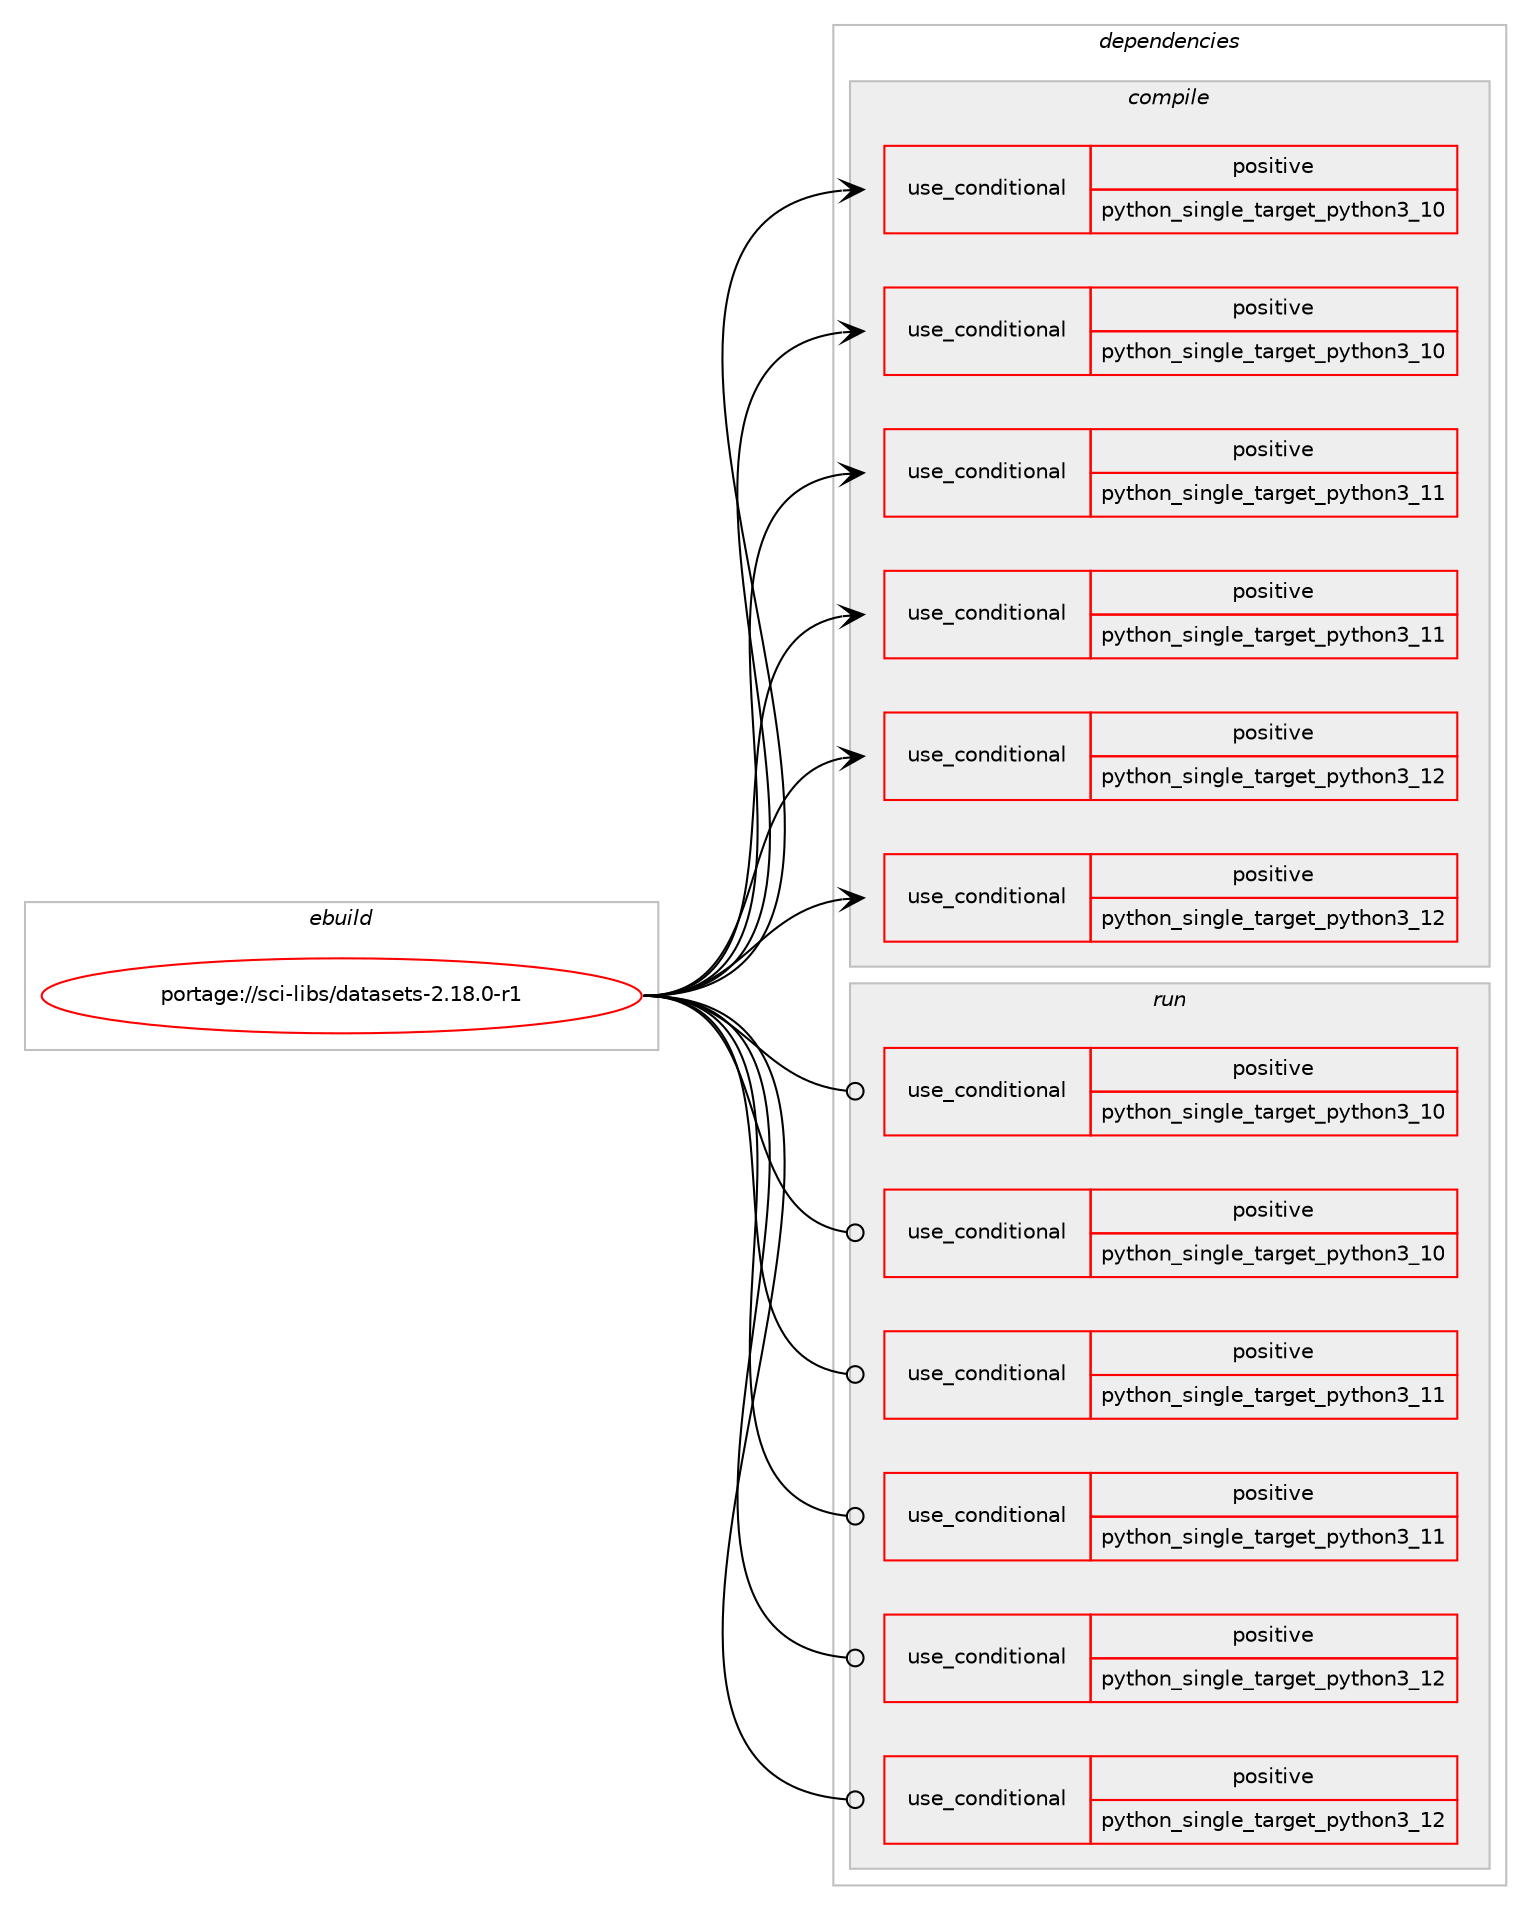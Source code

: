digraph prolog {

# *************
# Graph options
# *************

newrank=true;
concentrate=true;
compound=true;
graph [rankdir=LR,fontname=Helvetica,fontsize=10,ranksep=1.5];#, ranksep=2.5, nodesep=0.2];
edge  [arrowhead=vee];
node  [fontname=Helvetica,fontsize=10];

# **********
# The ebuild
# **********

subgraph cluster_leftcol {
color=gray;
rank=same;
label=<<i>ebuild</i>>;
id [label="portage://sci-libs/datasets-2.18.0-r1", color=red, width=4, href="../sci-libs/datasets-2.18.0-r1.svg"];
}

# ****************
# The dependencies
# ****************

subgraph cluster_midcol {
color=gray;
label=<<i>dependencies</i>>;
subgraph cluster_compile {
fillcolor="#eeeeee";
style=filled;
label=<<i>compile</i>>;
subgraph cond103122 {
dependency200751 [label=<<TABLE BORDER="0" CELLBORDER="1" CELLSPACING="0" CELLPADDING="4"><TR><TD ROWSPAN="3" CELLPADDING="10">use_conditional</TD></TR><TR><TD>positive</TD></TR><TR><TD>python_single_target_python3_10</TD></TR></TABLE>>, shape=none, color=red];
# *** BEGIN UNKNOWN DEPENDENCY TYPE (TODO) ***
# dependency200751 -> package_dependency(portage://sci-libs/datasets-2.18.0-r1,install,no,dev-lang,python,none,[,,],[slot(3.10)],[])
# *** END UNKNOWN DEPENDENCY TYPE (TODO) ***

}
id:e -> dependency200751:w [weight=20,style="solid",arrowhead="vee"];
subgraph cond103123 {
dependency200752 [label=<<TABLE BORDER="0" CELLBORDER="1" CELLSPACING="0" CELLPADDING="4"><TR><TD ROWSPAN="3" CELLPADDING="10">use_conditional</TD></TR><TR><TD>positive</TD></TR><TR><TD>python_single_target_python3_10</TD></TR></TABLE>>, shape=none, color=red];
# *** BEGIN UNKNOWN DEPENDENCY TYPE (TODO) ***
# dependency200752 -> package_dependency(portage://sci-libs/datasets-2.18.0-r1,install,no,dev-python,absl-py,none,[,,],[],[use(enable(python_targets_python3_10),negative)])
# *** END UNKNOWN DEPENDENCY TYPE (TODO) ***

# *** BEGIN UNKNOWN DEPENDENCY TYPE (TODO) ***
# dependency200752 -> package_dependency(portage://sci-libs/datasets-2.18.0-r1,install,no,dev-python,aiohttp,none,[,,],[],[use(enable(python_targets_python3_10),negative)])
# *** END UNKNOWN DEPENDENCY TYPE (TODO) ***

# *** BEGIN UNKNOWN DEPENDENCY TYPE (TODO) ***
# dependency200752 -> package_dependency(portage://sci-libs/datasets-2.18.0-r1,install,no,dev-python,dill,none,[,,],[],[use(enable(python_targets_python3_10),negative)])
# *** END UNKNOWN DEPENDENCY TYPE (TODO) ***

# *** BEGIN UNKNOWN DEPENDENCY TYPE (TODO) ***
# dependency200752 -> package_dependency(portage://sci-libs/datasets-2.18.0-r1,install,no,dev-python,filelock,none,[,,],[],[use(enable(python_targets_python3_10),negative)])
# *** END UNKNOWN DEPENDENCY TYPE (TODO) ***

# *** BEGIN UNKNOWN DEPENDENCY TYPE (TODO) ***
# dependency200752 -> package_dependency(portage://sci-libs/datasets-2.18.0-r1,install,no,dev-python,fsspec,none,[,,],[],[use(enable(python_targets_python3_10),negative)])
# *** END UNKNOWN DEPENDENCY TYPE (TODO) ***

# *** BEGIN UNKNOWN DEPENDENCY TYPE (TODO) ***
# dependency200752 -> package_dependency(portage://sci-libs/datasets-2.18.0-r1,install,no,dev-python,multiprocess,none,[,,],[],[use(enable(python_targets_python3_10),negative)])
# *** END UNKNOWN DEPENDENCY TYPE (TODO) ***

# *** BEGIN UNKNOWN DEPENDENCY TYPE (TODO) ***
# dependency200752 -> package_dependency(portage://sci-libs/datasets-2.18.0-r1,install,no,dev-python,numpy,none,[,,],[],[use(enable(python_targets_python3_10),negative)])
# *** END UNKNOWN DEPENDENCY TYPE (TODO) ***

# *** BEGIN UNKNOWN DEPENDENCY TYPE (TODO) ***
# dependency200752 -> package_dependency(portage://sci-libs/datasets-2.18.0-r1,install,no,dev-python,packaging,none,[,,],[],[use(enable(python_targets_python3_10),negative)])
# *** END UNKNOWN DEPENDENCY TYPE (TODO) ***

# *** BEGIN UNKNOWN DEPENDENCY TYPE (TODO) ***
# dependency200752 -> package_dependency(portage://sci-libs/datasets-2.18.0-r1,install,no,dev-python,pandas,none,[,,],[],[use(enable(python_targets_python3_10),negative)])
# *** END UNKNOWN DEPENDENCY TYPE (TODO) ***

# *** BEGIN UNKNOWN DEPENDENCY TYPE (TODO) ***
# dependency200752 -> package_dependency(portage://sci-libs/datasets-2.18.0-r1,install,no,dev-python,pyarrow,none,[,,],[],[use(enable(python_targets_python3_10),negative),use(enable(parquet),none),use(enable(snappy),none)])
# *** END UNKNOWN DEPENDENCY TYPE (TODO) ***

# *** BEGIN UNKNOWN DEPENDENCY TYPE (TODO) ***
# dependency200752 -> package_dependency(portage://sci-libs/datasets-2.18.0-r1,install,no,dev-python,pyyaml,none,[,,],[],[use(enable(python_targets_python3_10),negative)])
# *** END UNKNOWN DEPENDENCY TYPE (TODO) ***

# *** BEGIN UNKNOWN DEPENDENCY TYPE (TODO) ***
# dependency200752 -> package_dependency(portage://sci-libs/datasets-2.18.0-r1,install,no,dev-python,requests,none,[,,],[],[use(enable(python_targets_python3_10),negative)])
# *** END UNKNOWN DEPENDENCY TYPE (TODO) ***

# *** BEGIN UNKNOWN DEPENDENCY TYPE (TODO) ***
# dependency200752 -> package_dependency(portage://sci-libs/datasets-2.18.0-r1,install,no,dev-python,scikit-learn,none,[,,],[],[use(enable(python_targets_python3_10),negative)])
# *** END UNKNOWN DEPENDENCY TYPE (TODO) ***

# *** BEGIN UNKNOWN DEPENDENCY TYPE (TODO) ***
# dependency200752 -> package_dependency(portage://sci-libs/datasets-2.18.0-r1,install,no,dev-python,tqdm,none,[,,],[],[use(enable(python_targets_python3_10),negative)])
# *** END UNKNOWN DEPENDENCY TYPE (TODO) ***

# *** BEGIN UNKNOWN DEPENDENCY TYPE (TODO) ***
# dependency200752 -> package_dependency(portage://sci-libs/datasets-2.18.0-r1,install,no,dev-python,xxhash,none,[,,],[],[use(enable(python_targets_python3_10),negative)])
# *** END UNKNOWN DEPENDENCY TYPE (TODO) ***

# *** BEGIN UNKNOWN DEPENDENCY TYPE (TODO) ***
# dependency200752 -> package_dependency(portage://sci-libs/datasets-2.18.0-r1,install,no,dev-python,zstandard,none,[,,],[],[use(enable(python_targets_python3_10),negative)])
# *** END UNKNOWN DEPENDENCY TYPE (TODO) ***

# *** BEGIN UNKNOWN DEPENDENCY TYPE (TODO) ***
# dependency200752 -> package_dependency(portage://sci-libs/datasets-2.18.0-r1,install,no,sci-libs,huggingface_hub,none,[,,],[],[use(enable(python_targets_python3_10),negative)])
# *** END UNKNOWN DEPENDENCY TYPE (TODO) ***

}
id:e -> dependency200752:w [weight=20,style="solid",arrowhead="vee"];
subgraph cond103124 {
dependency200753 [label=<<TABLE BORDER="0" CELLBORDER="1" CELLSPACING="0" CELLPADDING="4"><TR><TD ROWSPAN="3" CELLPADDING="10">use_conditional</TD></TR><TR><TD>positive</TD></TR><TR><TD>python_single_target_python3_11</TD></TR></TABLE>>, shape=none, color=red];
# *** BEGIN UNKNOWN DEPENDENCY TYPE (TODO) ***
# dependency200753 -> package_dependency(portage://sci-libs/datasets-2.18.0-r1,install,no,dev-lang,python,none,[,,],[slot(3.11)],[])
# *** END UNKNOWN DEPENDENCY TYPE (TODO) ***

}
id:e -> dependency200753:w [weight=20,style="solid",arrowhead="vee"];
subgraph cond103125 {
dependency200754 [label=<<TABLE BORDER="0" CELLBORDER="1" CELLSPACING="0" CELLPADDING="4"><TR><TD ROWSPAN="3" CELLPADDING="10">use_conditional</TD></TR><TR><TD>positive</TD></TR><TR><TD>python_single_target_python3_11</TD></TR></TABLE>>, shape=none, color=red];
# *** BEGIN UNKNOWN DEPENDENCY TYPE (TODO) ***
# dependency200754 -> package_dependency(portage://sci-libs/datasets-2.18.0-r1,install,no,dev-python,absl-py,none,[,,],[],[use(enable(python_targets_python3_11),negative)])
# *** END UNKNOWN DEPENDENCY TYPE (TODO) ***

# *** BEGIN UNKNOWN DEPENDENCY TYPE (TODO) ***
# dependency200754 -> package_dependency(portage://sci-libs/datasets-2.18.0-r1,install,no,dev-python,aiohttp,none,[,,],[],[use(enable(python_targets_python3_11),negative)])
# *** END UNKNOWN DEPENDENCY TYPE (TODO) ***

# *** BEGIN UNKNOWN DEPENDENCY TYPE (TODO) ***
# dependency200754 -> package_dependency(portage://sci-libs/datasets-2.18.0-r1,install,no,dev-python,dill,none,[,,],[],[use(enable(python_targets_python3_11),negative)])
# *** END UNKNOWN DEPENDENCY TYPE (TODO) ***

# *** BEGIN UNKNOWN DEPENDENCY TYPE (TODO) ***
# dependency200754 -> package_dependency(portage://sci-libs/datasets-2.18.0-r1,install,no,dev-python,filelock,none,[,,],[],[use(enable(python_targets_python3_11),negative)])
# *** END UNKNOWN DEPENDENCY TYPE (TODO) ***

# *** BEGIN UNKNOWN DEPENDENCY TYPE (TODO) ***
# dependency200754 -> package_dependency(portage://sci-libs/datasets-2.18.0-r1,install,no,dev-python,fsspec,none,[,,],[],[use(enable(python_targets_python3_11),negative)])
# *** END UNKNOWN DEPENDENCY TYPE (TODO) ***

# *** BEGIN UNKNOWN DEPENDENCY TYPE (TODO) ***
# dependency200754 -> package_dependency(portage://sci-libs/datasets-2.18.0-r1,install,no,dev-python,multiprocess,none,[,,],[],[use(enable(python_targets_python3_11),negative)])
# *** END UNKNOWN DEPENDENCY TYPE (TODO) ***

# *** BEGIN UNKNOWN DEPENDENCY TYPE (TODO) ***
# dependency200754 -> package_dependency(portage://sci-libs/datasets-2.18.0-r1,install,no,dev-python,numpy,none,[,,],[],[use(enable(python_targets_python3_11),negative)])
# *** END UNKNOWN DEPENDENCY TYPE (TODO) ***

# *** BEGIN UNKNOWN DEPENDENCY TYPE (TODO) ***
# dependency200754 -> package_dependency(portage://sci-libs/datasets-2.18.0-r1,install,no,dev-python,packaging,none,[,,],[],[use(enable(python_targets_python3_11),negative)])
# *** END UNKNOWN DEPENDENCY TYPE (TODO) ***

# *** BEGIN UNKNOWN DEPENDENCY TYPE (TODO) ***
# dependency200754 -> package_dependency(portage://sci-libs/datasets-2.18.0-r1,install,no,dev-python,pandas,none,[,,],[],[use(enable(python_targets_python3_11),negative)])
# *** END UNKNOWN DEPENDENCY TYPE (TODO) ***

# *** BEGIN UNKNOWN DEPENDENCY TYPE (TODO) ***
# dependency200754 -> package_dependency(portage://sci-libs/datasets-2.18.0-r1,install,no,dev-python,pyarrow,none,[,,],[],[use(enable(python_targets_python3_11),negative),use(enable(parquet),none),use(enable(snappy),none)])
# *** END UNKNOWN DEPENDENCY TYPE (TODO) ***

# *** BEGIN UNKNOWN DEPENDENCY TYPE (TODO) ***
# dependency200754 -> package_dependency(portage://sci-libs/datasets-2.18.0-r1,install,no,dev-python,pyyaml,none,[,,],[],[use(enable(python_targets_python3_11),negative)])
# *** END UNKNOWN DEPENDENCY TYPE (TODO) ***

# *** BEGIN UNKNOWN DEPENDENCY TYPE (TODO) ***
# dependency200754 -> package_dependency(portage://sci-libs/datasets-2.18.0-r1,install,no,dev-python,requests,none,[,,],[],[use(enable(python_targets_python3_11),negative)])
# *** END UNKNOWN DEPENDENCY TYPE (TODO) ***

# *** BEGIN UNKNOWN DEPENDENCY TYPE (TODO) ***
# dependency200754 -> package_dependency(portage://sci-libs/datasets-2.18.0-r1,install,no,dev-python,scikit-learn,none,[,,],[],[use(enable(python_targets_python3_11),negative)])
# *** END UNKNOWN DEPENDENCY TYPE (TODO) ***

# *** BEGIN UNKNOWN DEPENDENCY TYPE (TODO) ***
# dependency200754 -> package_dependency(portage://sci-libs/datasets-2.18.0-r1,install,no,dev-python,tqdm,none,[,,],[],[use(enable(python_targets_python3_11),negative)])
# *** END UNKNOWN DEPENDENCY TYPE (TODO) ***

# *** BEGIN UNKNOWN DEPENDENCY TYPE (TODO) ***
# dependency200754 -> package_dependency(portage://sci-libs/datasets-2.18.0-r1,install,no,dev-python,xxhash,none,[,,],[],[use(enable(python_targets_python3_11),negative)])
# *** END UNKNOWN DEPENDENCY TYPE (TODO) ***

# *** BEGIN UNKNOWN DEPENDENCY TYPE (TODO) ***
# dependency200754 -> package_dependency(portage://sci-libs/datasets-2.18.0-r1,install,no,dev-python,zstandard,none,[,,],[],[use(enable(python_targets_python3_11),negative)])
# *** END UNKNOWN DEPENDENCY TYPE (TODO) ***

# *** BEGIN UNKNOWN DEPENDENCY TYPE (TODO) ***
# dependency200754 -> package_dependency(portage://sci-libs/datasets-2.18.0-r1,install,no,sci-libs,huggingface_hub,none,[,,],[],[use(enable(python_targets_python3_11),negative)])
# *** END UNKNOWN DEPENDENCY TYPE (TODO) ***

}
id:e -> dependency200754:w [weight=20,style="solid",arrowhead="vee"];
subgraph cond103126 {
dependency200755 [label=<<TABLE BORDER="0" CELLBORDER="1" CELLSPACING="0" CELLPADDING="4"><TR><TD ROWSPAN="3" CELLPADDING="10">use_conditional</TD></TR><TR><TD>positive</TD></TR><TR><TD>python_single_target_python3_12</TD></TR></TABLE>>, shape=none, color=red];
# *** BEGIN UNKNOWN DEPENDENCY TYPE (TODO) ***
# dependency200755 -> package_dependency(portage://sci-libs/datasets-2.18.0-r1,install,no,dev-lang,python,none,[,,],[slot(3.12)],[])
# *** END UNKNOWN DEPENDENCY TYPE (TODO) ***

}
id:e -> dependency200755:w [weight=20,style="solid",arrowhead="vee"];
subgraph cond103127 {
dependency200756 [label=<<TABLE BORDER="0" CELLBORDER="1" CELLSPACING="0" CELLPADDING="4"><TR><TD ROWSPAN="3" CELLPADDING="10">use_conditional</TD></TR><TR><TD>positive</TD></TR><TR><TD>python_single_target_python3_12</TD></TR></TABLE>>, shape=none, color=red];
# *** BEGIN UNKNOWN DEPENDENCY TYPE (TODO) ***
# dependency200756 -> package_dependency(portage://sci-libs/datasets-2.18.0-r1,install,no,dev-python,absl-py,none,[,,],[],[use(enable(python_targets_python3_12),negative)])
# *** END UNKNOWN DEPENDENCY TYPE (TODO) ***

# *** BEGIN UNKNOWN DEPENDENCY TYPE (TODO) ***
# dependency200756 -> package_dependency(portage://sci-libs/datasets-2.18.0-r1,install,no,dev-python,aiohttp,none,[,,],[],[use(enable(python_targets_python3_12),negative)])
# *** END UNKNOWN DEPENDENCY TYPE (TODO) ***

# *** BEGIN UNKNOWN DEPENDENCY TYPE (TODO) ***
# dependency200756 -> package_dependency(portage://sci-libs/datasets-2.18.0-r1,install,no,dev-python,dill,none,[,,],[],[use(enable(python_targets_python3_12),negative)])
# *** END UNKNOWN DEPENDENCY TYPE (TODO) ***

# *** BEGIN UNKNOWN DEPENDENCY TYPE (TODO) ***
# dependency200756 -> package_dependency(portage://sci-libs/datasets-2.18.0-r1,install,no,dev-python,filelock,none,[,,],[],[use(enable(python_targets_python3_12),negative)])
# *** END UNKNOWN DEPENDENCY TYPE (TODO) ***

# *** BEGIN UNKNOWN DEPENDENCY TYPE (TODO) ***
# dependency200756 -> package_dependency(portage://sci-libs/datasets-2.18.0-r1,install,no,dev-python,fsspec,none,[,,],[],[use(enable(python_targets_python3_12),negative)])
# *** END UNKNOWN DEPENDENCY TYPE (TODO) ***

# *** BEGIN UNKNOWN DEPENDENCY TYPE (TODO) ***
# dependency200756 -> package_dependency(portage://sci-libs/datasets-2.18.0-r1,install,no,dev-python,multiprocess,none,[,,],[],[use(enable(python_targets_python3_12),negative)])
# *** END UNKNOWN DEPENDENCY TYPE (TODO) ***

# *** BEGIN UNKNOWN DEPENDENCY TYPE (TODO) ***
# dependency200756 -> package_dependency(portage://sci-libs/datasets-2.18.0-r1,install,no,dev-python,numpy,none,[,,],[],[use(enable(python_targets_python3_12),negative)])
# *** END UNKNOWN DEPENDENCY TYPE (TODO) ***

# *** BEGIN UNKNOWN DEPENDENCY TYPE (TODO) ***
# dependency200756 -> package_dependency(portage://sci-libs/datasets-2.18.0-r1,install,no,dev-python,packaging,none,[,,],[],[use(enable(python_targets_python3_12),negative)])
# *** END UNKNOWN DEPENDENCY TYPE (TODO) ***

# *** BEGIN UNKNOWN DEPENDENCY TYPE (TODO) ***
# dependency200756 -> package_dependency(portage://sci-libs/datasets-2.18.0-r1,install,no,dev-python,pandas,none,[,,],[],[use(enable(python_targets_python3_12),negative)])
# *** END UNKNOWN DEPENDENCY TYPE (TODO) ***

# *** BEGIN UNKNOWN DEPENDENCY TYPE (TODO) ***
# dependency200756 -> package_dependency(portage://sci-libs/datasets-2.18.0-r1,install,no,dev-python,pyarrow,none,[,,],[],[use(enable(python_targets_python3_12),negative),use(enable(parquet),none),use(enable(snappy),none)])
# *** END UNKNOWN DEPENDENCY TYPE (TODO) ***

# *** BEGIN UNKNOWN DEPENDENCY TYPE (TODO) ***
# dependency200756 -> package_dependency(portage://sci-libs/datasets-2.18.0-r1,install,no,dev-python,pyyaml,none,[,,],[],[use(enable(python_targets_python3_12),negative)])
# *** END UNKNOWN DEPENDENCY TYPE (TODO) ***

# *** BEGIN UNKNOWN DEPENDENCY TYPE (TODO) ***
# dependency200756 -> package_dependency(portage://sci-libs/datasets-2.18.0-r1,install,no,dev-python,requests,none,[,,],[],[use(enable(python_targets_python3_12),negative)])
# *** END UNKNOWN DEPENDENCY TYPE (TODO) ***

# *** BEGIN UNKNOWN DEPENDENCY TYPE (TODO) ***
# dependency200756 -> package_dependency(portage://sci-libs/datasets-2.18.0-r1,install,no,dev-python,scikit-learn,none,[,,],[],[use(enable(python_targets_python3_12),negative)])
# *** END UNKNOWN DEPENDENCY TYPE (TODO) ***

# *** BEGIN UNKNOWN DEPENDENCY TYPE (TODO) ***
# dependency200756 -> package_dependency(portage://sci-libs/datasets-2.18.0-r1,install,no,dev-python,tqdm,none,[,,],[],[use(enable(python_targets_python3_12),negative)])
# *** END UNKNOWN DEPENDENCY TYPE (TODO) ***

# *** BEGIN UNKNOWN DEPENDENCY TYPE (TODO) ***
# dependency200756 -> package_dependency(portage://sci-libs/datasets-2.18.0-r1,install,no,dev-python,xxhash,none,[,,],[],[use(enable(python_targets_python3_12),negative)])
# *** END UNKNOWN DEPENDENCY TYPE (TODO) ***

# *** BEGIN UNKNOWN DEPENDENCY TYPE (TODO) ***
# dependency200756 -> package_dependency(portage://sci-libs/datasets-2.18.0-r1,install,no,dev-python,zstandard,none,[,,],[],[use(enable(python_targets_python3_12),negative)])
# *** END UNKNOWN DEPENDENCY TYPE (TODO) ***

# *** BEGIN UNKNOWN DEPENDENCY TYPE (TODO) ***
# dependency200756 -> package_dependency(portage://sci-libs/datasets-2.18.0-r1,install,no,sci-libs,huggingface_hub,none,[,,],[],[use(enable(python_targets_python3_12),negative)])
# *** END UNKNOWN DEPENDENCY TYPE (TODO) ***

}
id:e -> dependency200756:w [weight=20,style="solid",arrowhead="vee"];
# *** BEGIN UNKNOWN DEPENDENCY TYPE (TODO) ***
# id -> package_dependency(portage://sci-libs/datasets-2.18.0-r1,install,no,sci-libs,caffe2,none,[,,],[],[use(optenable(python_single_target_python3_10),negative),use(optenable(python_single_target_python3_11),negative),use(optenable(python_single_target_python3_12),negative),use(enable(numpy),none)])
# *** END UNKNOWN DEPENDENCY TYPE (TODO) ***

# *** BEGIN UNKNOWN DEPENDENCY TYPE (TODO) ***
# id -> package_dependency(portage://sci-libs/datasets-2.18.0-r1,install,no,sci-libs,pytorch,none,[,,],[],[use(optenable(python_single_target_python3_10),negative),use(optenable(python_single_target_python3_11),negative),use(optenable(python_single_target_python3_12),negative)])
# *** END UNKNOWN DEPENDENCY TYPE (TODO) ***

}
subgraph cluster_compileandrun {
fillcolor="#eeeeee";
style=filled;
label=<<i>compile and run</i>>;
}
subgraph cluster_run {
fillcolor="#eeeeee";
style=filled;
label=<<i>run</i>>;
subgraph cond103128 {
dependency200757 [label=<<TABLE BORDER="0" CELLBORDER="1" CELLSPACING="0" CELLPADDING="4"><TR><TD ROWSPAN="3" CELLPADDING="10">use_conditional</TD></TR><TR><TD>positive</TD></TR><TR><TD>python_single_target_python3_10</TD></TR></TABLE>>, shape=none, color=red];
# *** BEGIN UNKNOWN DEPENDENCY TYPE (TODO) ***
# dependency200757 -> package_dependency(portage://sci-libs/datasets-2.18.0-r1,run,no,dev-lang,python,none,[,,],[slot(3.10)],[])
# *** END UNKNOWN DEPENDENCY TYPE (TODO) ***

}
id:e -> dependency200757:w [weight=20,style="solid",arrowhead="odot"];
subgraph cond103129 {
dependency200758 [label=<<TABLE BORDER="0" CELLBORDER="1" CELLSPACING="0" CELLPADDING="4"><TR><TD ROWSPAN="3" CELLPADDING="10">use_conditional</TD></TR><TR><TD>positive</TD></TR><TR><TD>python_single_target_python3_10</TD></TR></TABLE>>, shape=none, color=red];
# *** BEGIN UNKNOWN DEPENDENCY TYPE (TODO) ***
# dependency200758 -> package_dependency(portage://sci-libs/datasets-2.18.0-r1,run,no,dev-python,absl-py,none,[,,],[],[use(enable(python_targets_python3_10),negative)])
# *** END UNKNOWN DEPENDENCY TYPE (TODO) ***

# *** BEGIN UNKNOWN DEPENDENCY TYPE (TODO) ***
# dependency200758 -> package_dependency(portage://sci-libs/datasets-2.18.0-r1,run,no,dev-python,aiohttp,none,[,,],[],[use(enable(python_targets_python3_10),negative)])
# *** END UNKNOWN DEPENDENCY TYPE (TODO) ***

# *** BEGIN UNKNOWN DEPENDENCY TYPE (TODO) ***
# dependency200758 -> package_dependency(portage://sci-libs/datasets-2.18.0-r1,run,no,dev-python,dill,none,[,,],[],[use(enable(python_targets_python3_10),negative)])
# *** END UNKNOWN DEPENDENCY TYPE (TODO) ***

# *** BEGIN UNKNOWN DEPENDENCY TYPE (TODO) ***
# dependency200758 -> package_dependency(portage://sci-libs/datasets-2.18.0-r1,run,no,dev-python,filelock,none,[,,],[],[use(enable(python_targets_python3_10),negative)])
# *** END UNKNOWN DEPENDENCY TYPE (TODO) ***

# *** BEGIN UNKNOWN DEPENDENCY TYPE (TODO) ***
# dependency200758 -> package_dependency(portage://sci-libs/datasets-2.18.0-r1,run,no,dev-python,fsspec,none,[,,],[],[use(enable(python_targets_python3_10),negative)])
# *** END UNKNOWN DEPENDENCY TYPE (TODO) ***

# *** BEGIN UNKNOWN DEPENDENCY TYPE (TODO) ***
# dependency200758 -> package_dependency(portage://sci-libs/datasets-2.18.0-r1,run,no,dev-python,multiprocess,none,[,,],[],[use(enable(python_targets_python3_10),negative)])
# *** END UNKNOWN DEPENDENCY TYPE (TODO) ***

# *** BEGIN UNKNOWN DEPENDENCY TYPE (TODO) ***
# dependency200758 -> package_dependency(portage://sci-libs/datasets-2.18.0-r1,run,no,dev-python,numpy,none,[,,],[],[use(enable(python_targets_python3_10),negative)])
# *** END UNKNOWN DEPENDENCY TYPE (TODO) ***

# *** BEGIN UNKNOWN DEPENDENCY TYPE (TODO) ***
# dependency200758 -> package_dependency(portage://sci-libs/datasets-2.18.0-r1,run,no,dev-python,packaging,none,[,,],[],[use(enable(python_targets_python3_10),negative)])
# *** END UNKNOWN DEPENDENCY TYPE (TODO) ***

# *** BEGIN UNKNOWN DEPENDENCY TYPE (TODO) ***
# dependency200758 -> package_dependency(portage://sci-libs/datasets-2.18.0-r1,run,no,dev-python,pandas,none,[,,],[],[use(enable(python_targets_python3_10),negative)])
# *** END UNKNOWN DEPENDENCY TYPE (TODO) ***

# *** BEGIN UNKNOWN DEPENDENCY TYPE (TODO) ***
# dependency200758 -> package_dependency(portage://sci-libs/datasets-2.18.0-r1,run,no,dev-python,pyarrow,none,[,,],[],[use(enable(python_targets_python3_10),negative),use(enable(parquet),none),use(enable(snappy),none)])
# *** END UNKNOWN DEPENDENCY TYPE (TODO) ***

# *** BEGIN UNKNOWN DEPENDENCY TYPE (TODO) ***
# dependency200758 -> package_dependency(portage://sci-libs/datasets-2.18.0-r1,run,no,dev-python,pyyaml,none,[,,],[],[use(enable(python_targets_python3_10),negative)])
# *** END UNKNOWN DEPENDENCY TYPE (TODO) ***

# *** BEGIN UNKNOWN DEPENDENCY TYPE (TODO) ***
# dependency200758 -> package_dependency(portage://sci-libs/datasets-2.18.0-r1,run,no,dev-python,requests,none,[,,],[],[use(enable(python_targets_python3_10),negative)])
# *** END UNKNOWN DEPENDENCY TYPE (TODO) ***

# *** BEGIN UNKNOWN DEPENDENCY TYPE (TODO) ***
# dependency200758 -> package_dependency(portage://sci-libs/datasets-2.18.0-r1,run,no,dev-python,scikit-learn,none,[,,],[],[use(enable(python_targets_python3_10),negative)])
# *** END UNKNOWN DEPENDENCY TYPE (TODO) ***

# *** BEGIN UNKNOWN DEPENDENCY TYPE (TODO) ***
# dependency200758 -> package_dependency(portage://sci-libs/datasets-2.18.0-r1,run,no,dev-python,tqdm,none,[,,],[],[use(enable(python_targets_python3_10),negative)])
# *** END UNKNOWN DEPENDENCY TYPE (TODO) ***

# *** BEGIN UNKNOWN DEPENDENCY TYPE (TODO) ***
# dependency200758 -> package_dependency(portage://sci-libs/datasets-2.18.0-r1,run,no,dev-python,xxhash,none,[,,],[],[use(enable(python_targets_python3_10),negative)])
# *** END UNKNOWN DEPENDENCY TYPE (TODO) ***

# *** BEGIN UNKNOWN DEPENDENCY TYPE (TODO) ***
# dependency200758 -> package_dependency(portage://sci-libs/datasets-2.18.0-r1,run,no,dev-python,zstandard,none,[,,],[],[use(enable(python_targets_python3_10),negative)])
# *** END UNKNOWN DEPENDENCY TYPE (TODO) ***

# *** BEGIN UNKNOWN DEPENDENCY TYPE (TODO) ***
# dependency200758 -> package_dependency(portage://sci-libs/datasets-2.18.0-r1,run,no,sci-libs,huggingface_hub,none,[,,],[],[use(enable(python_targets_python3_10),negative)])
# *** END UNKNOWN DEPENDENCY TYPE (TODO) ***

}
id:e -> dependency200758:w [weight=20,style="solid",arrowhead="odot"];
subgraph cond103130 {
dependency200759 [label=<<TABLE BORDER="0" CELLBORDER="1" CELLSPACING="0" CELLPADDING="4"><TR><TD ROWSPAN="3" CELLPADDING="10">use_conditional</TD></TR><TR><TD>positive</TD></TR><TR><TD>python_single_target_python3_11</TD></TR></TABLE>>, shape=none, color=red];
# *** BEGIN UNKNOWN DEPENDENCY TYPE (TODO) ***
# dependency200759 -> package_dependency(portage://sci-libs/datasets-2.18.0-r1,run,no,dev-lang,python,none,[,,],[slot(3.11)],[])
# *** END UNKNOWN DEPENDENCY TYPE (TODO) ***

}
id:e -> dependency200759:w [weight=20,style="solid",arrowhead="odot"];
subgraph cond103131 {
dependency200760 [label=<<TABLE BORDER="0" CELLBORDER="1" CELLSPACING="0" CELLPADDING="4"><TR><TD ROWSPAN="3" CELLPADDING="10">use_conditional</TD></TR><TR><TD>positive</TD></TR><TR><TD>python_single_target_python3_11</TD></TR></TABLE>>, shape=none, color=red];
# *** BEGIN UNKNOWN DEPENDENCY TYPE (TODO) ***
# dependency200760 -> package_dependency(portage://sci-libs/datasets-2.18.0-r1,run,no,dev-python,absl-py,none,[,,],[],[use(enable(python_targets_python3_11),negative)])
# *** END UNKNOWN DEPENDENCY TYPE (TODO) ***

# *** BEGIN UNKNOWN DEPENDENCY TYPE (TODO) ***
# dependency200760 -> package_dependency(portage://sci-libs/datasets-2.18.0-r1,run,no,dev-python,aiohttp,none,[,,],[],[use(enable(python_targets_python3_11),negative)])
# *** END UNKNOWN DEPENDENCY TYPE (TODO) ***

# *** BEGIN UNKNOWN DEPENDENCY TYPE (TODO) ***
# dependency200760 -> package_dependency(portage://sci-libs/datasets-2.18.0-r1,run,no,dev-python,dill,none,[,,],[],[use(enable(python_targets_python3_11),negative)])
# *** END UNKNOWN DEPENDENCY TYPE (TODO) ***

# *** BEGIN UNKNOWN DEPENDENCY TYPE (TODO) ***
# dependency200760 -> package_dependency(portage://sci-libs/datasets-2.18.0-r1,run,no,dev-python,filelock,none,[,,],[],[use(enable(python_targets_python3_11),negative)])
# *** END UNKNOWN DEPENDENCY TYPE (TODO) ***

# *** BEGIN UNKNOWN DEPENDENCY TYPE (TODO) ***
# dependency200760 -> package_dependency(portage://sci-libs/datasets-2.18.0-r1,run,no,dev-python,fsspec,none,[,,],[],[use(enable(python_targets_python3_11),negative)])
# *** END UNKNOWN DEPENDENCY TYPE (TODO) ***

# *** BEGIN UNKNOWN DEPENDENCY TYPE (TODO) ***
# dependency200760 -> package_dependency(portage://sci-libs/datasets-2.18.0-r1,run,no,dev-python,multiprocess,none,[,,],[],[use(enable(python_targets_python3_11),negative)])
# *** END UNKNOWN DEPENDENCY TYPE (TODO) ***

# *** BEGIN UNKNOWN DEPENDENCY TYPE (TODO) ***
# dependency200760 -> package_dependency(portage://sci-libs/datasets-2.18.0-r1,run,no,dev-python,numpy,none,[,,],[],[use(enable(python_targets_python3_11),negative)])
# *** END UNKNOWN DEPENDENCY TYPE (TODO) ***

# *** BEGIN UNKNOWN DEPENDENCY TYPE (TODO) ***
# dependency200760 -> package_dependency(portage://sci-libs/datasets-2.18.0-r1,run,no,dev-python,packaging,none,[,,],[],[use(enable(python_targets_python3_11),negative)])
# *** END UNKNOWN DEPENDENCY TYPE (TODO) ***

# *** BEGIN UNKNOWN DEPENDENCY TYPE (TODO) ***
# dependency200760 -> package_dependency(portage://sci-libs/datasets-2.18.0-r1,run,no,dev-python,pandas,none,[,,],[],[use(enable(python_targets_python3_11),negative)])
# *** END UNKNOWN DEPENDENCY TYPE (TODO) ***

# *** BEGIN UNKNOWN DEPENDENCY TYPE (TODO) ***
# dependency200760 -> package_dependency(portage://sci-libs/datasets-2.18.0-r1,run,no,dev-python,pyarrow,none,[,,],[],[use(enable(python_targets_python3_11),negative),use(enable(parquet),none),use(enable(snappy),none)])
# *** END UNKNOWN DEPENDENCY TYPE (TODO) ***

# *** BEGIN UNKNOWN DEPENDENCY TYPE (TODO) ***
# dependency200760 -> package_dependency(portage://sci-libs/datasets-2.18.0-r1,run,no,dev-python,pyyaml,none,[,,],[],[use(enable(python_targets_python3_11),negative)])
# *** END UNKNOWN DEPENDENCY TYPE (TODO) ***

# *** BEGIN UNKNOWN DEPENDENCY TYPE (TODO) ***
# dependency200760 -> package_dependency(portage://sci-libs/datasets-2.18.0-r1,run,no,dev-python,requests,none,[,,],[],[use(enable(python_targets_python3_11),negative)])
# *** END UNKNOWN DEPENDENCY TYPE (TODO) ***

# *** BEGIN UNKNOWN DEPENDENCY TYPE (TODO) ***
# dependency200760 -> package_dependency(portage://sci-libs/datasets-2.18.0-r1,run,no,dev-python,scikit-learn,none,[,,],[],[use(enable(python_targets_python3_11),negative)])
# *** END UNKNOWN DEPENDENCY TYPE (TODO) ***

# *** BEGIN UNKNOWN DEPENDENCY TYPE (TODO) ***
# dependency200760 -> package_dependency(portage://sci-libs/datasets-2.18.0-r1,run,no,dev-python,tqdm,none,[,,],[],[use(enable(python_targets_python3_11),negative)])
# *** END UNKNOWN DEPENDENCY TYPE (TODO) ***

# *** BEGIN UNKNOWN DEPENDENCY TYPE (TODO) ***
# dependency200760 -> package_dependency(portage://sci-libs/datasets-2.18.0-r1,run,no,dev-python,xxhash,none,[,,],[],[use(enable(python_targets_python3_11),negative)])
# *** END UNKNOWN DEPENDENCY TYPE (TODO) ***

# *** BEGIN UNKNOWN DEPENDENCY TYPE (TODO) ***
# dependency200760 -> package_dependency(portage://sci-libs/datasets-2.18.0-r1,run,no,dev-python,zstandard,none,[,,],[],[use(enable(python_targets_python3_11),negative)])
# *** END UNKNOWN DEPENDENCY TYPE (TODO) ***

# *** BEGIN UNKNOWN DEPENDENCY TYPE (TODO) ***
# dependency200760 -> package_dependency(portage://sci-libs/datasets-2.18.0-r1,run,no,sci-libs,huggingface_hub,none,[,,],[],[use(enable(python_targets_python3_11),negative)])
# *** END UNKNOWN DEPENDENCY TYPE (TODO) ***

}
id:e -> dependency200760:w [weight=20,style="solid",arrowhead="odot"];
subgraph cond103132 {
dependency200761 [label=<<TABLE BORDER="0" CELLBORDER="1" CELLSPACING="0" CELLPADDING="4"><TR><TD ROWSPAN="3" CELLPADDING="10">use_conditional</TD></TR><TR><TD>positive</TD></TR><TR><TD>python_single_target_python3_12</TD></TR></TABLE>>, shape=none, color=red];
# *** BEGIN UNKNOWN DEPENDENCY TYPE (TODO) ***
# dependency200761 -> package_dependency(portage://sci-libs/datasets-2.18.0-r1,run,no,dev-lang,python,none,[,,],[slot(3.12)],[])
# *** END UNKNOWN DEPENDENCY TYPE (TODO) ***

}
id:e -> dependency200761:w [weight=20,style="solid",arrowhead="odot"];
subgraph cond103133 {
dependency200762 [label=<<TABLE BORDER="0" CELLBORDER="1" CELLSPACING="0" CELLPADDING="4"><TR><TD ROWSPAN="3" CELLPADDING="10">use_conditional</TD></TR><TR><TD>positive</TD></TR><TR><TD>python_single_target_python3_12</TD></TR></TABLE>>, shape=none, color=red];
# *** BEGIN UNKNOWN DEPENDENCY TYPE (TODO) ***
# dependency200762 -> package_dependency(portage://sci-libs/datasets-2.18.0-r1,run,no,dev-python,absl-py,none,[,,],[],[use(enable(python_targets_python3_12),negative)])
# *** END UNKNOWN DEPENDENCY TYPE (TODO) ***

# *** BEGIN UNKNOWN DEPENDENCY TYPE (TODO) ***
# dependency200762 -> package_dependency(portage://sci-libs/datasets-2.18.0-r1,run,no,dev-python,aiohttp,none,[,,],[],[use(enable(python_targets_python3_12),negative)])
# *** END UNKNOWN DEPENDENCY TYPE (TODO) ***

# *** BEGIN UNKNOWN DEPENDENCY TYPE (TODO) ***
# dependency200762 -> package_dependency(portage://sci-libs/datasets-2.18.0-r1,run,no,dev-python,dill,none,[,,],[],[use(enable(python_targets_python3_12),negative)])
# *** END UNKNOWN DEPENDENCY TYPE (TODO) ***

# *** BEGIN UNKNOWN DEPENDENCY TYPE (TODO) ***
# dependency200762 -> package_dependency(portage://sci-libs/datasets-2.18.0-r1,run,no,dev-python,filelock,none,[,,],[],[use(enable(python_targets_python3_12),negative)])
# *** END UNKNOWN DEPENDENCY TYPE (TODO) ***

# *** BEGIN UNKNOWN DEPENDENCY TYPE (TODO) ***
# dependency200762 -> package_dependency(portage://sci-libs/datasets-2.18.0-r1,run,no,dev-python,fsspec,none,[,,],[],[use(enable(python_targets_python3_12),negative)])
# *** END UNKNOWN DEPENDENCY TYPE (TODO) ***

# *** BEGIN UNKNOWN DEPENDENCY TYPE (TODO) ***
# dependency200762 -> package_dependency(portage://sci-libs/datasets-2.18.0-r1,run,no,dev-python,multiprocess,none,[,,],[],[use(enable(python_targets_python3_12),negative)])
# *** END UNKNOWN DEPENDENCY TYPE (TODO) ***

# *** BEGIN UNKNOWN DEPENDENCY TYPE (TODO) ***
# dependency200762 -> package_dependency(portage://sci-libs/datasets-2.18.0-r1,run,no,dev-python,numpy,none,[,,],[],[use(enable(python_targets_python3_12),negative)])
# *** END UNKNOWN DEPENDENCY TYPE (TODO) ***

# *** BEGIN UNKNOWN DEPENDENCY TYPE (TODO) ***
# dependency200762 -> package_dependency(portage://sci-libs/datasets-2.18.0-r1,run,no,dev-python,packaging,none,[,,],[],[use(enable(python_targets_python3_12),negative)])
# *** END UNKNOWN DEPENDENCY TYPE (TODO) ***

# *** BEGIN UNKNOWN DEPENDENCY TYPE (TODO) ***
# dependency200762 -> package_dependency(portage://sci-libs/datasets-2.18.0-r1,run,no,dev-python,pandas,none,[,,],[],[use(enable(python_targets_python3_12),negative)])
# *** END UNKNOWN DEPENDENCY TYPE (TODO) ***

# *** BEGIN UNKNOWN DEPENDENCY TYPE (TODO) ***
# dependency200762 -> package_dependency(portage://sci-libs/datasets-2.18.0-r1,run,no,dev-python,pyarrow,none,[,,],[],[use(enable(python_targets_python3_12),negative),use(enable(parquet),none),use(enable(snappy),none)])
# *** END UNKNOWN DEPENDENCY TYPE (TODO) ***

# *** BEGIN UNKNOWN DEPENDENCY TYPE (TODO) ***
# dependency200762 -> package_dependency(portage://sci-libs/datasets-2.18.0-r1,run,no,dev-python,pyyaml,none,[,,],[],[use(enable(python_targets_python3_12),negative)])
# *** END UNKNOWN DEPENDENCY TYPE (TODO) ***

# *** BEGIN UNKNOWN DEPENDENCY TYPE (TODO) ***
# dependency200762 -> package_dependency(portage://sci-libs/datasets-2.18.0-r1,run,no,dev-python,requests,none,[,,],[],[use(enable(python_targets_python3_12),negative)])
# *** END UNKNOWN DEPENDENCY TYPE (TODO) ***

# *** BEGIN UNKNOWN DEPENDENCY TYPE (TODO) ***
# dependency200762 -> package_dependency(portage://sci-libs/datasets-2.18.0-r1,run,no,dev-python,scikit-learn,none,[,,],[],[use(enable(python_targets_python3_12),negative)])
# *** END UNKNOWN DEPENDENCY TYPE (TODO) ***

# *** BEGIN UNKNOWN DEPENDENCY TYPE (TODO) ***
# dependency200762 -> package_dependency(portage://sci-libs/datasets-2.18.0-r1,run,no,dev-python,tqdm,none,[,,],[],[use(enable(python_targets_python3_12),negative)])
# *** END UNKNOWN DEPENDENCY TYPE (TODO) ***

# *** BEGIN UNKNOWN DEPENDENCY TYPE (TODO) ***
# dependency200762 -> package_dependency(portage://sci-libs/datasets-2.18.0-r1,run,no,dev-python,xxhash,none,[,,],[],[use(enable(python_targets_python3_12),negative)])
# *** END UNKNOWN DEPENDENCY TYPE (TODO) ***

# *** BEGIN UNKNOWN DEPENDENCY TYPE (TODO) ***
# dependency200762 -> package_dependency(portage://sci-libs/datasets-2.18.0-r1,run,no,dev-python,zstandard,none,[,,],[],[use(enable(python_targets_python3_12),negative)])
# *** END UNKNOWN DEPENDENCY TYPE (TODO) ***

# *** BEGIN UNKNOWN DEPENDENCY TYPE (TODO) ***
# dependency200762 -> package_dependency(portage://sci-libs/datasets-2.18.0-r1,run,no,sci-libs,huggingface_hub,none,[,,],[],[use(enable(python_targets_python3_12),negative)])
# *** END UNKNOWN DEPENDENCY TYPE (TODO) ***

}
id:e -> dependency200762:w [weight=20,style="solid",arrowhead="odot"];
# *** BEGIN UNKNOWN DEPENDENCY TYPE (TODO) ***
# id -> package_dependency(portage://sci-libs/datasets-2.18.0-r1,run,no,sci-libs,caffe2,none,[,,],[],[use(optenable(python_single_target_python3_10),negative),use(optenable(python_single_target_python3_11),negative),use(optenable(python_single_target_python3_12),negative),use(enable(numpy),none)])
# *** END UNKNOWN DEPENDENCY TYPE (TODO) ***

# *** BEGIN UNKNOWN DEPENDENCY TYPE (TODO) ***
# id -> package_dependency(portage://sci-libs/datasets-2.18.0-r1,run,no,sci-libs,pytorch,none,[,,],[],[use(optenable(python_single_target_python3_10),negative),use(optenable(python_single_target_python3_11),negative),use(optenable(python_single_target_python3_12),negative)])
# *** END UNKNOWN DEPENDENCY TYPE (TODO) ***

}
}

# **************
# The candidates
# **************

subgraph cluster_choices {
rank=same;
color=gray;
label=<<i>candidates</i>>;

}

}
